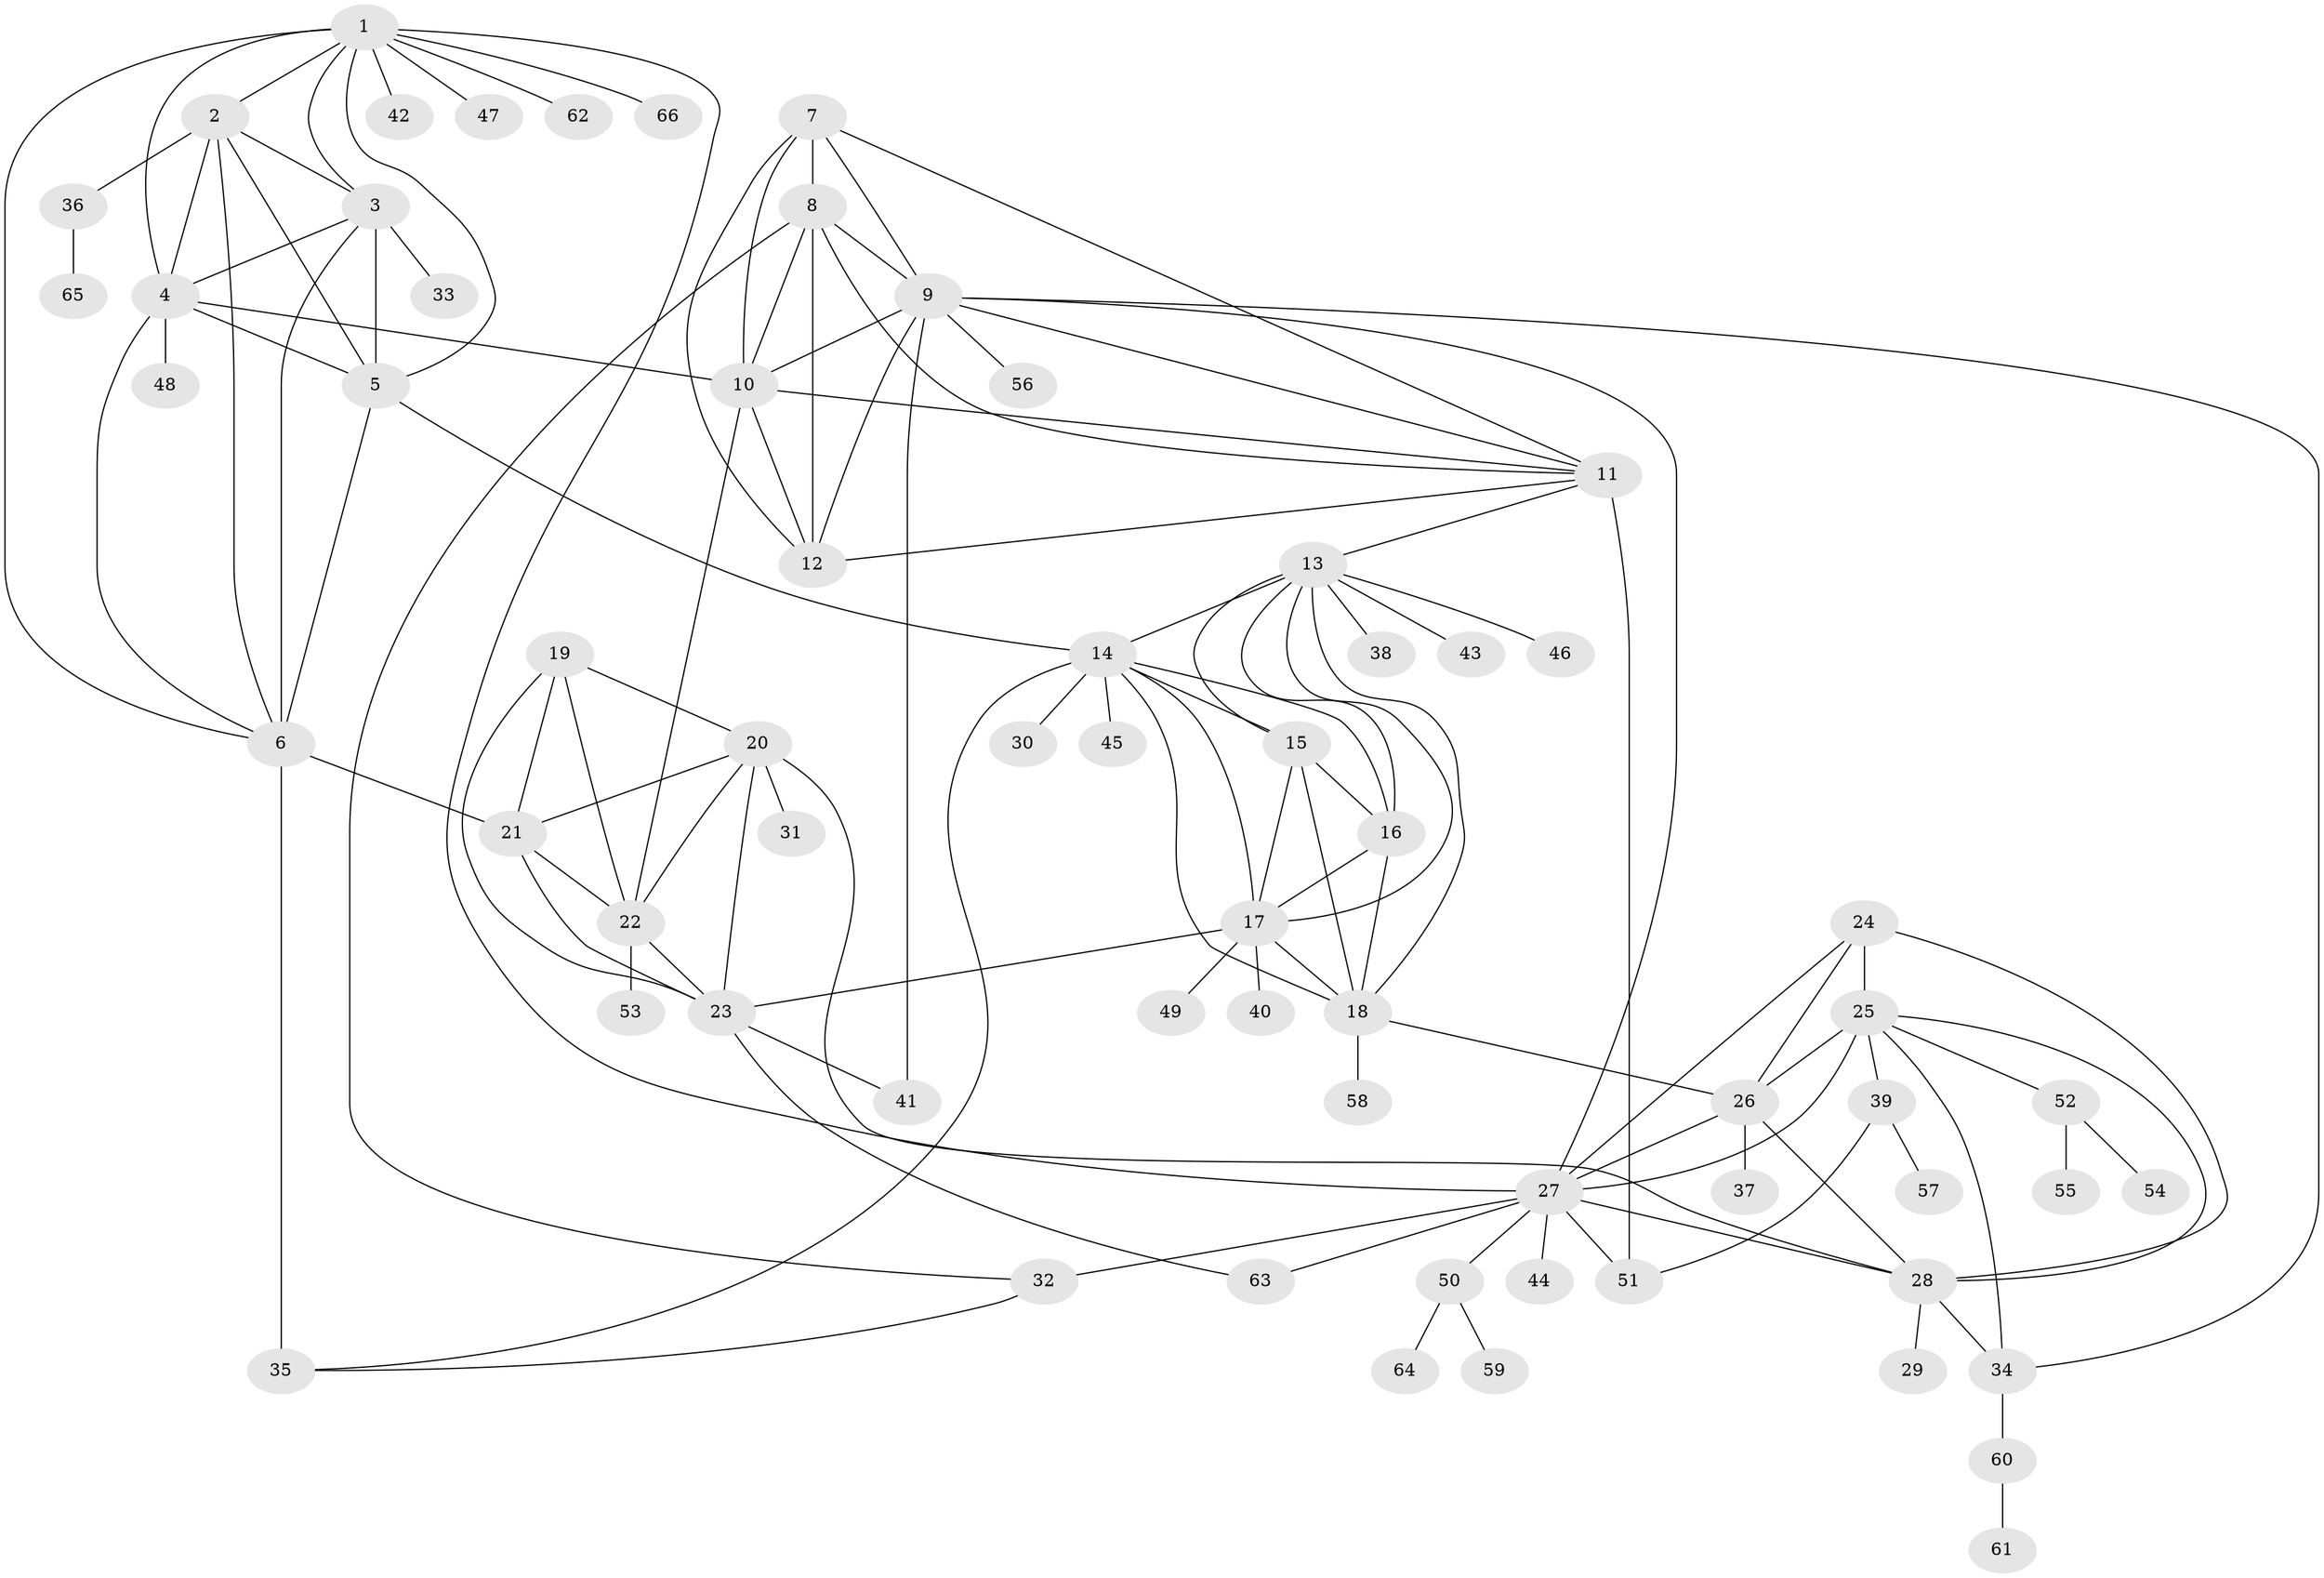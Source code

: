 // original degree distribution, {11: 0.007575757575757576, 7: 0.045454545454545456, 8: 0.022727272727272728, 9: 0.030303030303030304, 6: 0.03787878787878788, 12: 0.007575757575757576, 13: 0.022727272727272728, 10: 0.030303030303030304, 5: 0.015151515151515152, 14: 0.007575757575757576, 1: 0.6060606060606061, 2: 0.12121212121212122, 4: 0.030303030303030304, 3: 0.015151515151515152}
// Generated by graph-tools (version 1.1) at 2025/52/03/04/25 22:52:33]
// undirected, 66 vertices, 122 edges
graph export_dot {
  node [color=gray90,style=filled];
  1;
  2;
  3;
  4;
  5;
  6;
  7;
  8;
  9;
  10;
  11;
  12;
  13;
  14;
  15;
  16;
  17;
  18;
  19;
  20;
  21;
  22;
  23;
  24;
  25;
  26;
  27;
  28;
  29;
  30;
  31;
  32;
  33;
  34;
  35;
  36;
  37;
  38;
  39;
  40;
  41;
  42;
  43;
  44;
  45;
  46;
  47;
  48;
  49;
  50;
  51;
  52;
  53;
  54;
  55;
  56;
  57;
  58;
  59;
  60;
  61;
  62;
  63;
  64;
  65;
  66;
  1 -- 2 [weight=1.0];
  1 -- 3 [weight=1.0];
  1 -- 4 [weight=1.0];
  1 -- 5 [weight=1.0];
  1 -- 6 [weight=1.0];
  1 -- 27 [weight=1.0];
  1 -- 42 [weight=1.0];
  1 -- 47 [weight=1.0];
  1 -- 62 [weight=1.0];
  1 -- 66 [weight=1.0];
  2 -- 3 [weight=1.0];
  2 -- 4 [weight=1.0];
  2 -- 5 [weight=1.0];
  2 -- 6 [weight=1.0];
  2 -- 36 [weight=1.0];
  3 -- 4 [weight=1.0];
  3 -- 5 [weight=2.0];
  3 -- 6 [weight=1.0];
  3 -- 33 [weight=1.0];
  4 -- 5 [weight=1.0];
  4 -- 6 [weight=1.0];
  4 -- 10 [weight=1.0];
  4 -- 48 [weight=2.0];
  5 -- 6 [weight=1.0];
  5 -- 14 [weight=1.0];
  6 -- 21 [weight=1.0];
  6 -- 35 [weight=5.0];
  7 -- 8 [weight=1.0];
  7 -- 9 [weight=1.0];
  7 -- 10 [weight=1.0];
  7 -- 11 [weight=1.0];
  7 -- 12 [weight=1.0];
  8 -- 9 [weight=1.0];
  8 -- 10 [weight=1.0];
  8 -- 11 [weight=1.0];
  8 -- 12 [weight=1.0];
  8 -- 32 [weight=1.0];
  9 -- 10 [weight=1.0];
  9 -- 11 [weight=1.0];
  9 -- 12 [weight=1.0];
  9 -- 27 [weight=1.0];
  9 -- 34 [weight=1.0];
  9 -- 41 [weight=4.0];
  9 -- 56 [weight=1.0];
  10 -- 11 [weight=1.0];
  10 -- 12 [weight=1.0];
  10 -- 22 [weight=1.0];
  11 -- 12 [weight=1.0];
  11 -- 13 [weight=1.0];
  11 -- 51 [weight=6.0];
  13 -- 14 [weight=1.0];
  13 -- 15 [weight=1.0];
  13 -- 16 [weight=1.0];
  13 -- 17 [weight=1.0];
  13 -- 18 [weight=1.0];
  13 -- 38 [weight=1.0];
  13 -- 43 [weight=1.0];
  13 -- 46 [weight=1.0];
  14 -- 15 [weight=1.0];
  14 -- 16 [weight=1.0];
  14 -- 17 [weight=1.0];
  14 -- 18 [weight=1.0];
  14 -- 30 [weight=1.0];
  14 -- 35 [weight=1.0];
  14 -- 45 [weight=1.0];
  15 -- 16 [weight=2.0];
  15 -- 17 [weight=1.0];
  15 -- 18 [weight=1.0];
  16 -- 17 [weight=1.0];
  16 -- 18 [weight=1.0];
  17 -- 18 [weight=1.0];
  17 -- 23 [weight=1.0];
  17 -- 40 [weight=1.0];
  17 -- 49 [weight=1.0];
  18 -- 26 [weight=1.0];
  18 -- 58 [weight=1.0];
  19 -- 20 [weight=3.0];
  19 -- 21 [weight=1.0];
  19 -- 22 [weight=1.0];
  19 -- 23 [weight=1.0];
  20 -- 21 [weight=2.0];
  20 -- 22 [weight=2.0];
  20 -- 23 [weight=2.0];
  20 -- 28 [weight=1.0];
  20 -- 31 [weight=8.0];
  21 -- 22 [weight=1.0];
  21 -- 23 [weight=1.0];
  22 -- 23 [weight=1.0];
  22 -- 53 [weight=3.0];
  23 -- 41 [weight=1.0];
  23 -- 63 [weight=1.0];
  24 -- 25 [weight=2.0];
  24 -- 26 [weight=1.0];
  24 -- 27 [weight=1.0];
  24 -- 28 [weight=1.0];
  25 -- 26 [weight=2.0];
  25 -- 27 [weight=2.0];
  25 -- 28 [weight=2.0];
  25 -- 34 [weight=1.0];
  25 -- 39 [weight=1.0];
  25 -- 52 [weight=1.0];
  26 -- 27 [weight=1.0];
  26 -- 28 [weight=1.0];
  26 -- 37 [weight=3.0];
  27 -- 28 [weight=1.0];
  27 -- 32 [weight=1.0];
  27 -- 44 [weight=1.0];
  27 -- 50 [weight=1.0];
  27 -- 51 [weight=1.0];
  27 -- 63 [weight=1.0];
  28 -- 29 [weight=1.0];
  28 -- 34 [weight=1.0];
  32 -- 35 [weight=1.0];
  34 -- 60 [weight=1.0];
  36 -- 65 [weight=1.0];
  39 -- 51 [weight=1.0];
  39 -- 57 [weight=1.0];
  50 -- 59 [weight=1.0];
  50 -- 64 [weight=1.0];
  52 -- 54 [weight=1.0];
  52 -- 55 [weight=1.0];
  60 -- 61 [weight=1.0];
}
